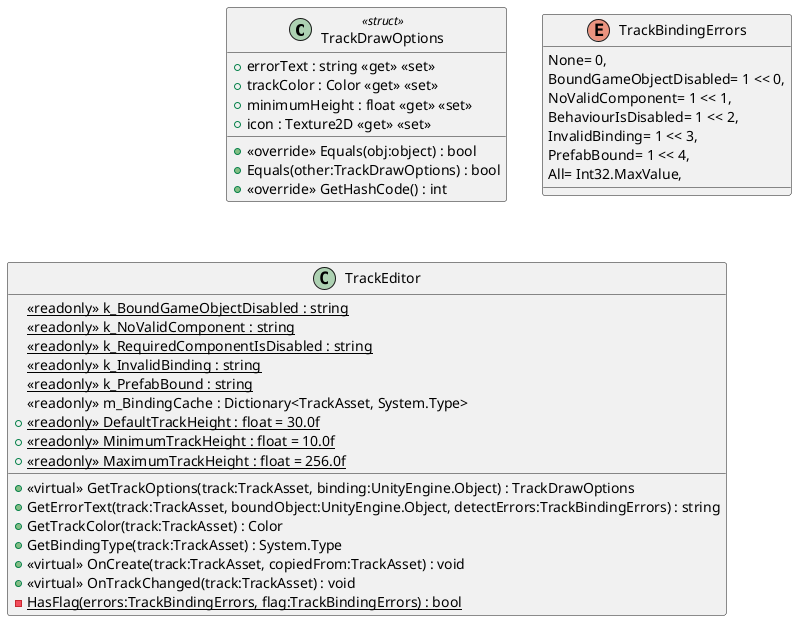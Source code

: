 @startuml
class TrackDrawOptions <<struct>> {
    + errorText : string <<get>> <<set>>
    + trackColor : Color <<get>> <<set>>
    + minimumHeight : float <<get>> <<set>>
    + icon : Texture2D <<get>> <<set>>
    + <<override>> Equals(obj:object) : bool
    + Equals(other:TrackDrawOptions) : bool
    + <<override>> GetHashCode() : int
}
enum TrackBindingErrors {
    None= 0,
    BoundGameObjectDisabled= 1 << 0,
    NoValidComponent= 1 << 1,
    BehaviourIsDisabled= 1 << 2,
    InvalidBinding= 1 << 3,
    PrefabBound= 1 << 4,
    All= Int32.MaxValue,
}
class TrackEditor {
    {static} <<readonly>> k_BoundGameObjectDisabled : string
    {static} <<readonly>> k_NoValidComponent : string
    {static} <<readonly>> k_RequiredComponentIsDisabled : string
    {static} <<readonly>> k_InvalidBinding : string
    {static} <<readonly>> k_PrefabBound : string
    <<readonly>> m_BindingCache : Dictionary<TrackAsset, System.Type>
    + {static} <<readonly>> DefaultTrackHeight : float = 30.0f
    + {static} <<readonly>> MinimumTrackHeight : float = 10.0f
    + {static} <<readonly>> MaximumTrackHeight : float = 256.0f
    + <<virtual>> GetTrackOptions(track:TrackAsset, binding:UnityEngine.Object) : TrackDrawOptions
    + GetErrorText(track:TrackAsset, boundObject:UnityEngine.Object, detectErrors:TrackBindingErrors) : string
    + GetTrackColor(track:TrackAsset) : Color
    + GetBindingType(track:TrackAsset) : System.Type
    + <<virtual>> OnCreate(track:TrackAsset, copiedFrom:TrackAsset) : void
    + <<virtual>> OnTrackChanged(track:TrackAsset) : void
    - {static} HasFlag(errors:TrackBindingErrors, flag:TrackBindingErrors) : bool
}
@enduml
